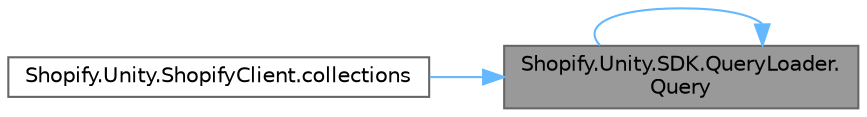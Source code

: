 digraph "Shopify.Unity.SDK.QueryLoader.Query"
{
 // LATEX_PDF_SIZE
  bgcolor="transparent";
  edge [fontname=Helvetica,fontsize=10,labelfontname=Helvetica,labelfontsize=10];
  node [fontname=Helvetica,fontsize=10,shape=box,height=0.2,width=0.4];
  rankdir="RL";
  Node1 [id="Node000001",label="Shopify.Unity.SDK.QueryLoader.\lQuery",height=0.2,width=0.4,color="gray40", fillcolor="grey60", style="filled", fontcolor="black",tooltip="Generates GraphQL queries."];
  Node1 -> Node2 [id="edge1_Node000001_Node000002",dir="back",color="steelblue1",style="solid",tooltip=" "];
  Node2 [id="Node000002",label="Shopify.Unity.ShopifyClient.collections",height=0.2,width=0.4,color="grey40", fillcolor="white", style="filled",URL="$class_shopify_1_1_unity_1_1_shopify_client.html#a91c844e19ae9f41d02c4a308221e555a",tooltip="Generates a query to fetch the specified collections by id from a Shopify store. The generated query ..."];
  Node1 -> Node1 [id="edge2_Node000001_Node000001",dir="back",color="steelblue1",style="solid",tooltip=" "];
}
